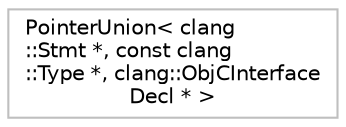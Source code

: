digraph "Graphical Class Hierarchy"
{
 // LATEX_PDF_SIZE
  bgcolor="transparent";
  edge [fontname="Helvetica",fontsize="10",labelfontname="Helvetica",labelfontsize="10"];
  node [fontname="Helvetica",fontsize="10",shape=record];
  rankdir="LR";
  Node0 [label="PointerUnion\< clang\l::Stmt *, const clang\l::Type *, clang::ObjCInterface\lDecl * \>",height=0.2,width=0.4,color="grey75",tooltip=" "];
}
